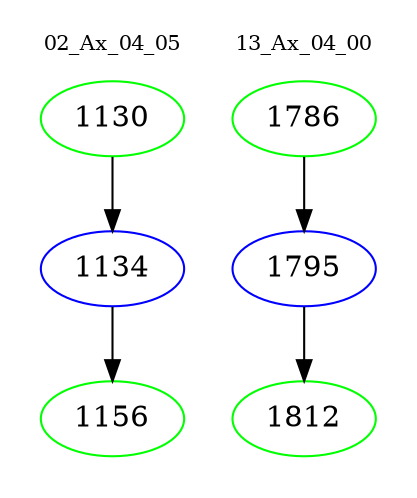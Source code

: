 digraph{
subgraph cluster_0 {
color = white
label = "02_Ax_04_05";
fontsize=10;
T0_1130 [label="1130", color="green"]
T0_1130 -> T0_1134 [color="black"]
T0_1134 [label="1134", color="blue"]
T0_1134 -> T0_1156 [color="black"]
T0_1156 [label="1156", color="green"]
}
subgraph cluster_1 {
color = white
label = "13_Ax_04_00";
fontsize=10;
T1_1786 [label="1786", color="green"]
T1_1786 -> T1_1795 [color="black"]
T1_1795 [label="1795", color="blue"]
T1_1795 -> T1_1812 [color="black"]
T1_1812 [label="1812", color="green"]
}
}
